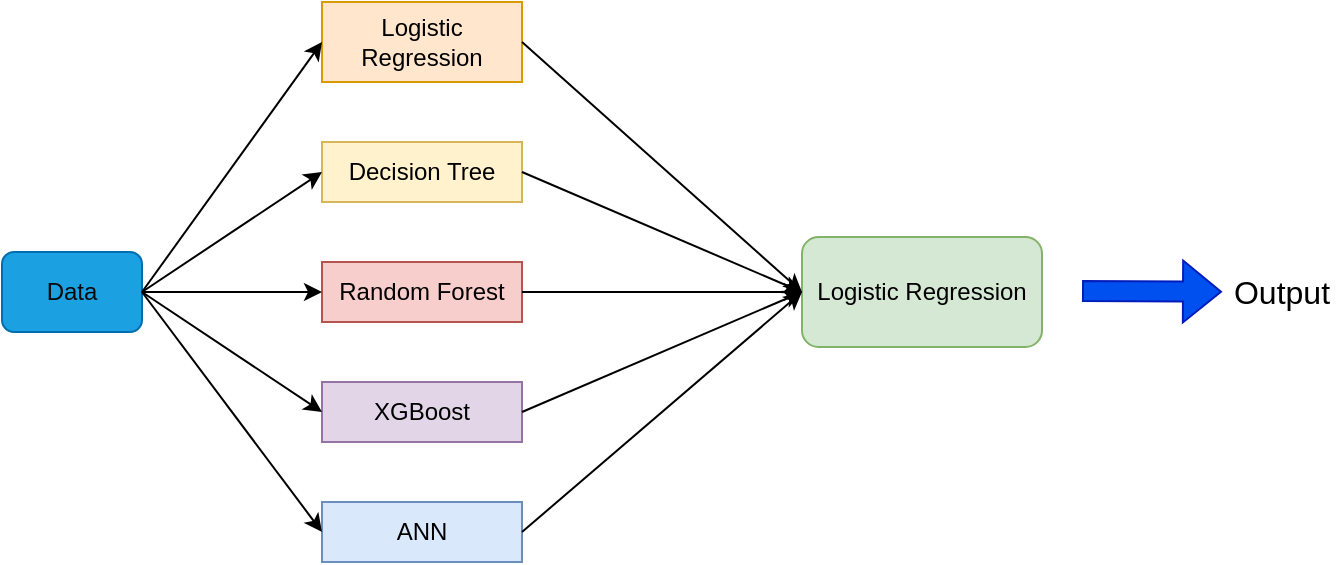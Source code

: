 <mxfile version="20.6.0" type="device"><diagram id="2uchMqyveKhJbfZkbc3c" name="Page-1"><mxGraphModel dx="2015" dy="1114" grid="1" gridSize="10" guides="1" tooltips="1" connect="1" arrows="1" fold="1" page="1" pageScale="1" pageWidth="850" pageHeight="1100" math="0" shadow="0"><root><mxCell id="0"/><mxCell id="1" parent="0"/><mxCell id="ucVTKPdO97jFEyA34YVG-1" value="&lt;font color=&quot;#0a0a0a&quot;&gt;Data&lt;/font&gt;" style="rounded=1;whiteSpace=wrap;html=1;fillColor=#1ba1e2;fontColor=#ffffff;strokeColor=#006EAF;" vertex="1" parent="1"><mxGeometry x="80" y="515" width="70" height="40" as="geometry"/></mxCell><mxCell id="ucVTKPdO97jFEyA34YVG-2" value="Logistic Regression" style="rounded=0;whiteSpace=wrap;html=1;fillColor=#ffe6cc;strokeColor=#d79b00;" vertex="1" parent="1"><mxGeometry x="240" y="390" width="100" height="40" as="geometry"/></mxCell><mxCell id="ucVTKPdO97jFEyA34YVG-3" value="Decision Tree" style="rounded=0;whiteSpace=wrap;html=1;fillColor=#fff2cc;strokeColor=#d6b656;" vertex="1" parent="1"><mxGeometry x="240" y="460" width="100" height="30" as="geometry"/></mxCell><mxCell id="ucVTKPdO97jFEyA34YVG-4" value="Random Forest" style="rounded=0;whiteSpace=wrap;html=1;fillColor=#f8cecc;strokeColor=#b85450;" vertex="1" parent="1"><mxGeometry x="240" y="520" width="100" height="30" as="geometry"/></mxCell><mxCell id="ucVTKPdO97jFEyA34YVG-5" value="XGBoost" style="rounded=0;whiteSpace=wrap;html=1;fillColor=#e1d5e7;strokeColor=#9673a6;" vertex="1" parent="1"><mxGeometry x="240" y="580" width="100" height="30" as="geometry"/></mxCell><mxCell id="ucVTKPdO97jFEyA34YVG-6" value="ANN" style="rounded=0;whiteSpace=wrap;html=1;fillColor=#dae8fc;strokeColor=#6c8ebf;" vertex="1" parent="1"><mxGeometry x="240" y="640" width="100" height="30" as="geometry"/></mxCell><mxCell id="ucVTKPdO97jFEyA34YVG-7" value="Logistic Regression" style="rounded=1;whiteSpace=wrap;html=1;fillColor=#d5e8d4;strokeColor=#82b366;" vertex="1" parent="1"><mxGeometry x="480" y="507.5" width="120" height="55" as="geometry"/></mxCell><mxCell id="ucVTKPdO97jFEyA34YVG-8" value="" style="endArrow=classic;html=1;rounded=0;exitX=1;exitY=0.5;exitDx=0;exitDy=0;entryX=0;entryY=0.5;entryDx=0;entryDy=0;" edge="1" parent="1" source="ucVTKPdO97jFEyA34YVG-1" target="ucVTKPdO97jFEyA34YVG-2"><mxGeometry width="50" height="50" relative="1" as="geometry"><mxPoint x="610" y="570" as="sourcePoint"/><mxPoint x="660" y="520" as="targetPoint"/></mxGeometry></mxCell><mxCell id="ucVTKPdO97jFEyA34YVG-9" value="" style="endArrow=classic;html=1;rounded=0;exitX=1;exitY=0.5;exitDx=0;exitDy=0;entryX=0;entryY=0.5;entryDx=0;entryDy=0;" edge="1" parent="1" source="ucVTKPdO97jFEyA34YVG-1" target="ucVTKPdO97jFEyA34YVG-3"><mxGeometry width="50" height="50" relative="1" as="geometry"><mxPoint x="150" y="680" as="sourcePoint"/><mxPoint x="200" y="630" as="targetPoint"/></mxGeometry></mxCell><mxCell id="ucVTKPdO97jFEyA34YVG-10" value="" style="endArrow=classic;html=1;rounded=0;exitX=1;exitY=0.5;exitDx=0;exitDy=0;entryX=0;entryY=0.5;entryDx=0;entryDy=0;" edge="1" parent="1" source="ucVTKPdO97jFEyA34YVG-1" target="ucVTKPdO97jFEyA34YVG-4"><mxGeometry width="50" height="50" relative="1" as="geometry"><mxPoint x="120" y="640" as="sourcePoint"/><mxPoint x="170" y="590" as="targetPoint"/></mxGeometry></mxCell><mxCell id="ucVTKPdO97jFEyA34YVG-11" value="" style="endArrow=classic;html=1;rounded=0;exitX=1;exitY=0.5;exitDx=0;exitDy=0;entryX=0;entryY=0.5;entryDx=0;entryDy=0;" edge="1" parent="1" source="ucVTKPdO97jFEyA34YVG-1" target="ucVTKPdO97jFEyA34YVG-5"><mxGeometry width="50" height="50" relative="1" as="geometry"><mxPoint x="150" y="660" as="sourcePoint"/><mxPoint x="200" y="610" as="targetPoint"/></mxGeometry></mxCell><mxCell id="ucVTKPdO97jFEyA34YVG-14" value="" style="endArrow=classic;html=1;rounded=0;exitX=1;exitY=0.5;exitDx=0;exitDy=0;entryX=0;entryY=0.5;entryDx=0;entryDy=0;" edge="1" parent="1" source="ucVTKPdO97jFEyA34YVG-1" target="ucVTKPdO97jFEyA34YVG-6"><mxGeometry width="50" height="50" relative="1" as="geometry"><mxPoint x="560" y="590" as="sourcePoint"/><mxPoint x="610" y="540" as="targetPoint"/></mxGeometry></mxCell><mxCell id="ucVTKPdO97jFEyA34YVG-15" value="" style="endArrow=classic;html=1;rounded=0;exitX=1;exitY=0.5;exitDx=0;exitDy=0;entryX=0;entryY=0.5;entryDx=0;entryDy=0;" edge="1" parent="1" source="ucVTKPdO97jFEyA34YVG-6" target="ucVTKPdO97jFEyA34YVG-7"><mxGeometry width="50" height="50" relative="1" as="geometry"><mxPoint x="370" y="660" as="sourcePoint"/><mxPoint x="420" y="610" as="targetPoint"/></mxGeometry></mxCell><mxCell id="ucVTKPdO97jFEyA34YVG-16" value="" style="endArrow=classic;html=1;rounded=0;exitX=1;exitY=0.5;exitDx=0;exitDy=0;entryX=0;entryY=0.5;entryDx=0;entryDy=0;" edge="1" parent="1" source="ucVTKPdO97jFEyA34YVG-5" target="ucVTKPdO97jFEyA34YVG-7"><mxGeometry width="50" height="50" relative="1" as="geometry"><mxPoint x="360" y="570" as="sourcePoint"/><mxPoint x="410" y="520" as="targetPoint"/></mxGeometry></mxCell><mxCell id="ucVTKPdO97jFEyA34YVG-17" value="" style="endArrow=classic;html=1;rounded=0;exitX=1;exitY=0.5;exitDx=0;exitDy=0;entryX=0;entryY=0.5;entryDx=0;entryDy=0;" edge="1" parent="1" source="ucVTKPdO97jFEyA34YVG-4" target="ucVTKPdO97jFEyA34YVG-7"><mxGeometry width="50" height="50" relative="1" as="geometry"><mxPoint x="360" y="560" as="sourcePoint"/><mxPoint x="410" y="510" as="targetPoint"/></mxGeometry></mxCell><mxCell id="ucVTKPdO97jFEyA34YVG-18" value="" style="endArrow=classic;html=1;rounded=0;exitX=1;exitY=0.5;exitDx=0;exitDy=0;entryX=0;entryY=0.5;entryDx=0;entryDy=0;" edge="1" parent="1" source="ucVTKPdO97jFEyA34YVG-3" target="ucVTKPdO97jFEyA34YVG-7"><mxGeometry width="50" height="50" relative="1" as="geometry"><mxPoint x="360" y="500" as="sourcePoint"/><mxPoint x="410" y="450" as="targetPoint"/></mxGeometry></mxCell><mxCell id="ucVTKPdO97jFEyA34YVG-19" value="" style="endArrow=classic;html=1;rounded=0;exitX=1;exitY=0.5;exitDx=0;exitDy=0;entryX=0;entryY=0.5;entryDx=0;entryDy=0;" edge="1" parent="1" source="ucVTKPdO97jFEyA34YVG-2" target="ucVTKPdO97jFEyA34YVG-7"><mxGeometry width="50" height="50" relative="1" as="geometry"><mxPoint x="380" y="420" as="sourcePoint"/><mxPoint x="430" y="370" as="targetPoint"/></mxGeometry></mxCell><mxCell id="ucVTKPdO97jFEyA34YVG-20" value="" style="shape=flexArrow;endArrow=classic;html=1;rounded=0;fillColor=#0050ef;strokeColor=#001DBC;" edge="1" parent="1" target="ucVTKPdO97jFEyA34YVG-21"><mxGeometry width="50" height="50" relative="1" as="geometry"><mxPoint x="620" y="534.5" as="sourcePoint"/><mxPoint x="700" y="534.5" as="targetPoint"/></mxGeometry></mxCell><mxCell id="ucVTKPdO97jFEyA34YVG-21" value="&lt;font style=&quot;font-size: 16px;&quot;&gt;Output&lt;/font&gt;" style="text;html=1;strokeColor=none;fillColor=none;align=center;verticalAlign=middle;whiteSpace=wrap;rounded=0;" vertex="1" parent="1"><mxGeometry x="690" y="520" width="60" height="30" as="geometry"/></mxCell></root></mxGraphModel></diagram></mxfile>